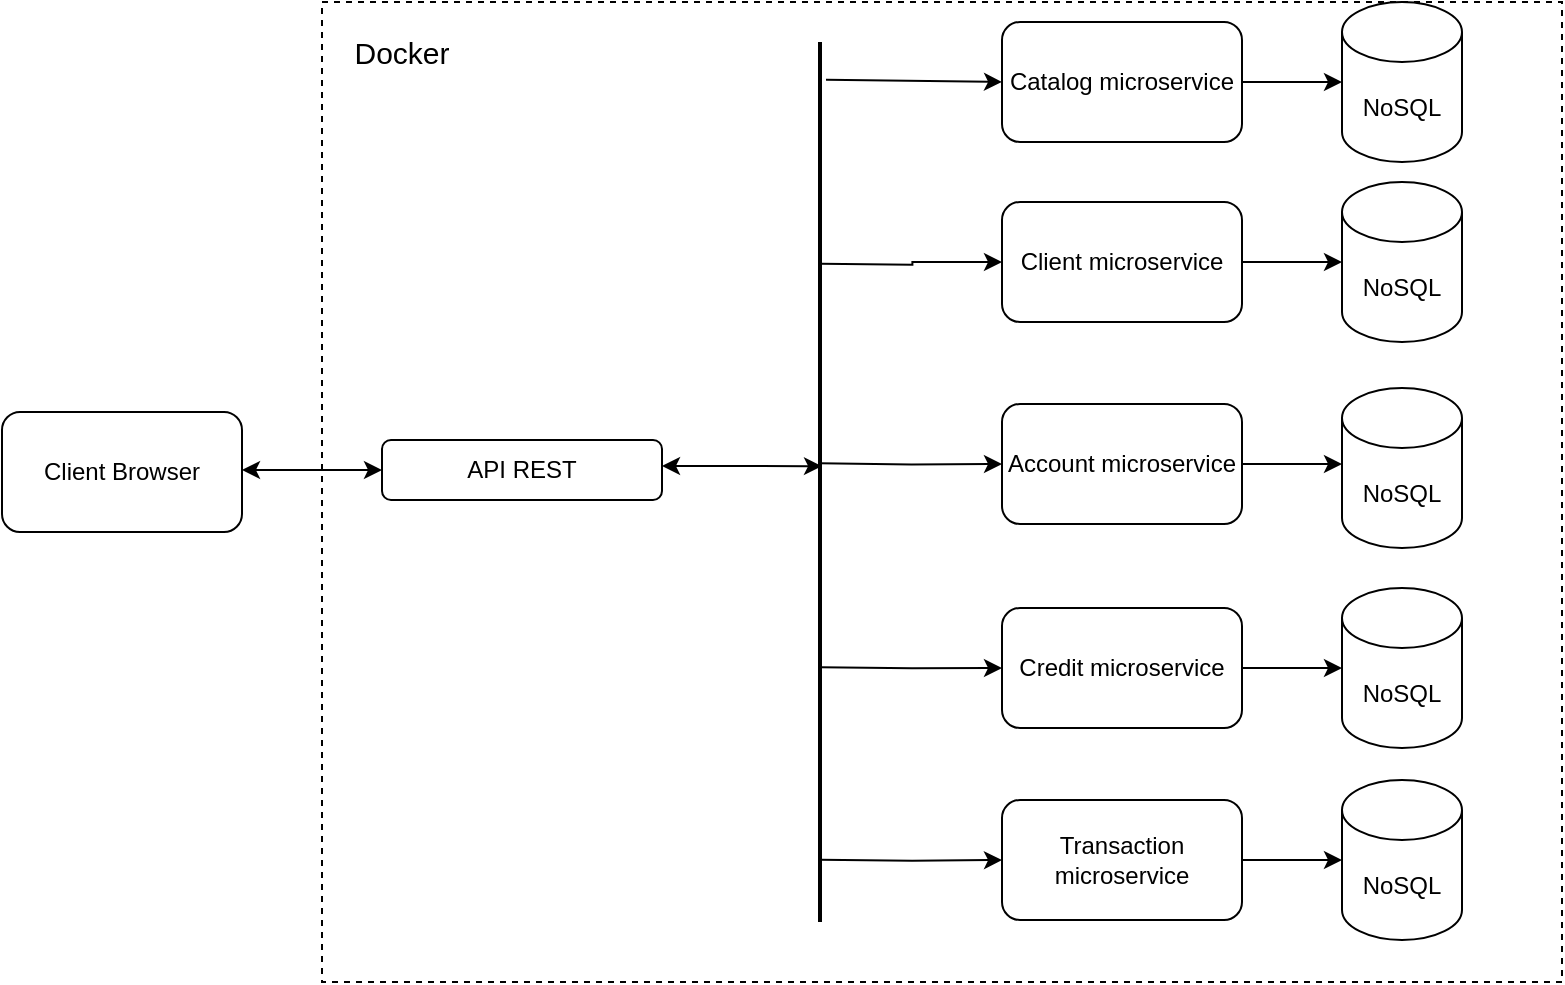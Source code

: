 <mxfile version="17.0.0" type="device"><diagram id="VE9nZXf2EHBD1UpdgWDd" name="Page-1"><mxGraphModel dx="1021" dy="567" grid="1" gridSize="10" guides="1" tooltips="1" connect="1" arrows="1" fold="1" page="1" pageScale="1" pageWidth="827" pageHeight="1169" math="0" shadow="0"><root><mxCell id="0"/><mxCell id="1" parent="0"/><mxCell id="KaniWL3ulvuchafURVcQ-1" value="" style="rounded=0;whiteSpace=wrap;html=1;dashed=1;" vertex="1" parent="1"><mxGeometry x="170" y="20" width="620" height="490" as="geometry"/></mxCell><mxCell id="LG7cIr9CHu4_LBGReofi-1" value="Client microservice" style="rounded=1;whiteSpace=wrap;html=1;" parent="1" vertex="1"><mxGeometry x="510" y="120" width="120" height="60" as="geometry"/></mxCell><mxCell id="LG7cIr9CHu4_LBGReofi-2" value="Account microservice" style="rounded=1;whiteSpace=wrap;html=1;" parent="1" vertex="1"><mxGeometry x="510" y="221" width="120" height="60" as="geometry"/></mxCell><mxCell id="LG7cIr9CHu4_LBGReofi-3" value="Credit microservice" style="rounded=1;whiteSpace=wrap;html=1;" parent="1" vertex="1"><mxGeometry x="510" y="323" width="120" height="60" as="geometry"/></mxCell><mxCell id="LG7cIr9CHu4_LBGReofi-4" value="Transaction microservice" style="rounded=1;whiteSpace=wrap;html=1;" parent="1" vertex="1"><mxGeometry x="510" y="419" width="120" height="60" as="geometry"/></mxCell><mxCell id="LG7cIr9CHu4_LBGReofi-9" style="edgeStyle=orthogonalEdgeStyle;rounded=0;orthogonalLoop=1;jettySize=auto;html=1;entryX=0;entryY=0.5;entryDx=0;entryDy=0;exitX=0.03;exitY=0.462;exitDx=0;exitDy=0;exitPerimeter=0;" parent="1" target="LG7cIr9CHu4_LBGReofi-1" edge="1"><mxGeometry relative="1" as="geometry"><mxPoint x="419.38" y="150.9" as="sourcePoint"/><Array as="points"/></mxGeometry></mxCell><mxCell id="LG7cIr9CHu4_LBGReofi-19" style="edgeStyle=orthogonalEdgeStyle;rounded=0;orthogonalLoop=1;jettySize=auto;html=1;exitX=0.499;exitY=0.49;exitDx=0;exitDy=0;exitPerimeter=0;" parent="1" target="LG7cIr9CHu4_LBGReofi-3" edge="1"><mxGeometry relative="1" as="geometry"><mxPoint x="419.1" y="352.57" as="sourcePoint"/></mxGeometry></mxCell><mxCell id="LG7cIr9CHu4_LBGReofi-20" style="edgeStyle=orthogonalEdgeStyle;rounded=0;orthogonalLoop=1;jettySize=auto;html=1;entryX=0;entryY=0.5;entryDx=0;entryDy=0;exitX=0.723;exitY=0.49;exitDx=0;exitDy=0;exitPerimeter=0;" parent="1" target="LG7cIr9CHu4_LBGReofi-4" edge="1"><mxGeometry relative="1" as="geometry"><mxPoint x="419.1" y="448.89" as="sourcePoint"/><Array as="points"/></mxGeometry></mxCell><mxCell id="LG7cIr9CHu4_LBGReofi-13" style="edgeStyle=orthogonalEdgeStyle;rounded=0;orthogonalLoop=1;jettySize=auto;html=1;entryX=0;entryY=0.5;entryDx=0;entryDy=0;exitX=0.262;exitY=0.538;exitDx=0;exitDy=0;exitPerimeter=0;" parent="1" target="LG7cIr9CHu4_LBGReofi-2" edge="1"><mxGeometry relative="1" as="geometry"><mxPoint x="418.62" y="250.66" as="sourcePoint"/><mxPoint x="430" y="251" as="targetPoint"/><Array as="points"/></mxGeometry></mxCell><mxCell id="LG7cIr9CHu4_LBGReofi-22" value="NoSQL" style="shape=cylinder3;whiteSpace=wrap;html=1;boundedLbl=1;backgroundOutline=1;size=15;" parent="1" vertex="1"><mxGeometry x="680" y="110" width="60" height="80" as="geometry"/></mxCell><mxCell id="LG7cIr9CHu4_LBGReofi-23" value="" style="endArrow=classic;html=1;rounded=0;entryX=0;entryY=0.5;entryDx=0;entryDy=0;entryPerimeter=0;exitX=1;exitY=0.5;exitDx=0;exitDy=0;" parent="1" source="LG7cIr9CHu4_LBGReofi-1" target="LG7cIr9CHu4_LBGReofi-22" edge="1"><mxGeometry width="50" height="50" relative="1" as="geometry"><mxPoint x="390" y="300" as="sourcePoint"/><mxPoint x="440" y="250" as="targetPoint"/></mxGeometry></mxCell><mxCell id="LG7cIr9CHu4_LBGReofi-25" value="&lt;span&gt;NoSQL&lt;/span&gt;" style="shape=cylinder3;whiteSpace=wrap;html=1;boundedLbl=1;backgroundOutline=1;size=15;" parent="1" vertex="1"><mxGeometry x="680" y="213" width="60" height="80" as="geometry"/></mxCell><mxCell id="LG7cIr9CHu4_LBGReofi-26" value="&lt;span&gt;NoSQL&lt;/span&gt;" style="shape=cylinder3;whiteSpace=wrap;html=1;boundedLbl=1;backgroundOutline=1;size=15;" parent="1" vertex="1"><mxGeometry x="680" y="313" width="60" height="80" as="geometry"/></mxCell><mxCell id="LG7cIr9CHu4_LBGReofi-27" value="&lt;span&gt;NoSQL&lt;/span&gt;" style="shape=cylinder3;whiteSpace=wrap;html=1;boundedLbl=1;backgroundOutline=1;size=15;" parent="1" vertex="1"><mxGeometry x="680" y="409" width="60" height="80" as="geometry"/></mxCell><mxCell id="LG7cIr9CHu4_LBGReofi-29" value="" style="endArrow=classic;html=1;rounded=0;entryX=0;entryY=0.5;entryDx=0;entryDy=0;entryPerimeter=0;exitX=1;exitY=0.5;exitDx=0;exitDy=0;" parent="1" source="LG7cIr9CHu4_LBGReofi-2" edge="1"><mxGeometry width="50" height="50" relative="1" as="geometry"><mxPoint x="390" y="161" as="sourcePoint"/><mxPoint x="680" y="251" as="targetPoint"/></mxGeometry></mxCell><mxCell id="LG7cIr9CHu4_LBGReofi-30" value="" style="endArrow=classic;html=1;rounded=0;entryX=0;entryY=0.5;entryDx=0;entryDy=0;entryPerimeter=0;exitX=1;exitY=0.5;exitDx=0;exitDy=0;" parent="1" source="LG7cIr9CHu4_LBGReofi-3" target="LG7cIr9CHu4_LBGReofi-26" edge="1"><mxGeometry width="50" height="50" relative="1" as="geometry"><mxPoint x="640" y="278" as="sourcePoint"/><mxPoint x="690" y="278" as="targetPoint"/></mxGeometry></mxCell><mxCell id="LG7cIr9CHu4_LBGReofi-31" value="" style="endArrow=classic;html=1;rounded=0;entryX=0;entryY=0.5;entryDx=0;entryDy=0;entryPerimeter=0;exitX=1;exitY=0.5;exitDx=0;exitDy=0;" parent="1" source="LG7cIr9CHu4_LBGReofi-4" target="LG7cIr9CHu4_LBGReofi-27" edge="1"><mxGeometry width="50" height="50" relative="1" as="geometry"><mxPoint x="640" y="374" as="sourcePoint"/><mxPoint x="690" y="374" as="targetPoint"/></mxGeometry></mxCell><mxCell id="LG7cIr9CHu4_LBGReofi-33" value="API REST" style="rounded=1;whiteSpace=wrap;html=1;" parent="1" vertex="1"><mxGeometry x="200" y="239" width="140" height="30" as="geometry"/></mxCell><mxCell id="LG7cIr9CHu4_LBGReofi-34" value="" style="endArrow=classic;startArrow=classic;html=1;rounded=0;exitX=1;exitY=0.5;exitDx=0;exitDy=0;entryX=0.482;entryY=0.4;entryDx=0;entryDy=0;entryPerimeter=0;" parent="1" target="LG7cIr9CHu4_LBGReofi-40" edge="1"><mxGeometry width="50" height="50" relative="1" as="geometry"><mxPoint x="340" y="251.99" as="sourcePoint"/><mxPoint x="418" y="254.01" as="targetPoint"/><Array as="points"/></mxGeometry></mxCell><mxCell id="LG7cIr9CHu4_LBGReofi-35" value="Client Browser" style="rounded=1;whiteSpace=wrap;html=1;" parent="1" vertex="1"><mxGeometry x="10" y="225" width="120" height="60" as="geometry"/></mxCell><mxCell id="LG7cIr9CHu4_LBGReofi-36" value="" style="endArrow=classic;startArrow=classic;html=1;rounded=0;exitX=1;exitY=0.5;exitDx=0;exitDy=0;entryX=0;entryY=0.5;entryDx=0;entryDy=0;" parent="1" target="LG7cIr9CHu4_LBGReofi-33" edge="1"><mxGeometry width="50" height="50" relative="1" as="geometry"><mxPoint x="130" y="254" as="sourcePoint"/><mxPoint x="190" y="250" as="targetPoint"/></mxGeometry></mxCell><mxCell id="LG7cIr9CHu4_LBGReofi-37" value="Catalog microservice" style="rounded=1;whiteSpace=wrap;html=1;" parent="1" vertex="1"><mxGeometry x="510" y="30" width="120" height="60" as="geometry"/></mxCell><mxCell id="LG7cIr9CHu4_LBGReofi-38" value="&lt;span&gt;NoSQL&lt;/span&gt;" style="shape=cylinder3;whiteSpace=wrap;html=1;boundedLbl=1;backgroundOutline=1;size=15;" parent="1" vertex="1"><mxGeometry x="680" y="20" width="60" height="80" as="geometry"/></mxCell><mxCell id="LG7cIr9CHu4_LBGReofi-39" value="" style="endArrow=classic;html=1;rounded=0;entryX=0;entryY=0.5;entryDx=0;entryDy=0;entryPerimeter=0;exitX=1;exitY=0.5;exitDx=0;exitDy=0;" parent="1" source="LG7cIr9CHu4_LBGReofi-37" target="LG7cIr9CHu4_LBGReofi-38" edge="1"><mxGeometry width="50" height="50" relative="1" as="geometry"><mxPoint x="640" y="-20" as="sourcePoint"/><mxPoint x="690" y="-20" as="targetPoint"/></mxGeometry></mxCell><mxCell id="LG7cIr9CHu4_LBGReofi-40" value="" style="line;strokeWidth=2;direction=south;html=1;" parent="1" vertex="1"><mxGeometry x="414" y="40" width="10" height="440" as="geometry"/></mxCell><mxCell id="LG7cIr9CHu4_LBGReofi-42" value="" style="endArrow=classic;html=1;rounded=0;exitX=0.043;exitY=0.2;exitDx=0;exitDy=0;exitPerimeter=0;" parent="1" source="LG7cIr9CHu4_LBGReofi-40" edge="1"><mxGeometry width="50" height="50" relative="1" as="geometry"><mxPoint x="460" y="110" as="sourcePoint"/><mxPoint x="510" y="60" as="targetPoint"/></mxGeometry></mxCell><mxCell id="KaniWL3ulvuchafURVcQ-2" value="&lt;font style=&quot;font-size: 15px&quot;&gt;Docker&lt;/font&gt;" style="text;html=1;strokeColor=none;fillColor=none;align=center;verticalAlign=middle;whiteSpace=wrap;rounded=0;dashed=1;" vertex="1" parent="1"><mxGeometry x="180" y="30" width="60" height="30" as="geometry"/></mxCell></root></mxGraphModel></diagram></mxfile>